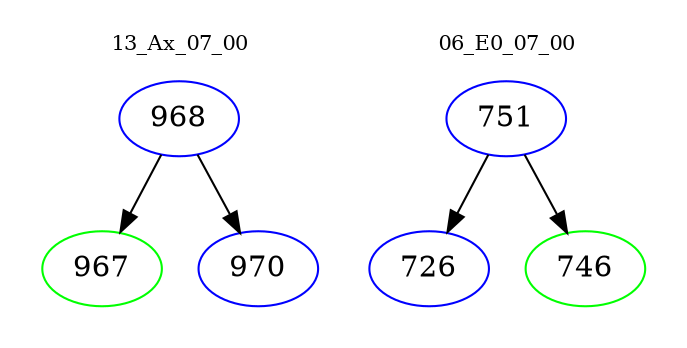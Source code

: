 digraph{
subgraph cluster_0 {
color = white
label = "13_Ax_07_00";
fontsize=10;
T0_968 [label="968", color="blue"]
T0_968 -> T0_967 [color="black"]
T0_967 [label="967", color="green"]
T0_968 -> T0_970 [color="black"]
T0_970 [label="970", color="blue"]
}
subgraph cluster_1 {
color = white
label = "06_E0_07_00";
fontsize=10;
T1_751 [label="751", color="blue"]
T1_751 -> T1_726 [color="black"]
T1_726 [label="726", color="blue"]
T1_751 -> T1_746 [color="black"]
T1_746 [label="746", color="green"]
}
}
